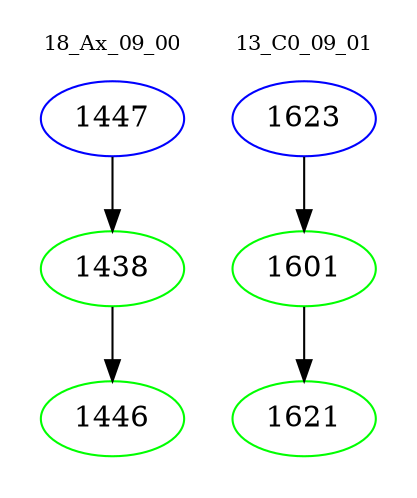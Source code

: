 digraph{
subgraph cluster_0 {
color = white
label = "18_Ax_09_00";
fontsize=10;
T0_1447 [label="1447", color="blue"]
T0_1447 -> T0_1438 [color="black"]
T0_1438 [label="1438", color="green"]
T0_1438 -> T0_1446 [color="black"]
T0_1446 [label="1446", color="green"]
}
subgraph cluster_1 {
color = white
label = "13_C0_09_01";
fontsize=10;
T1_1623 [label="1623", color="blue"]
T1_1623 -> T1_1601 [color="black"]
T1_1601 [label="1601", color="green"]
T1_1601 -> T1_1621 [color="black"]
T1_1621 [label="1621", color="green"]
}
}
